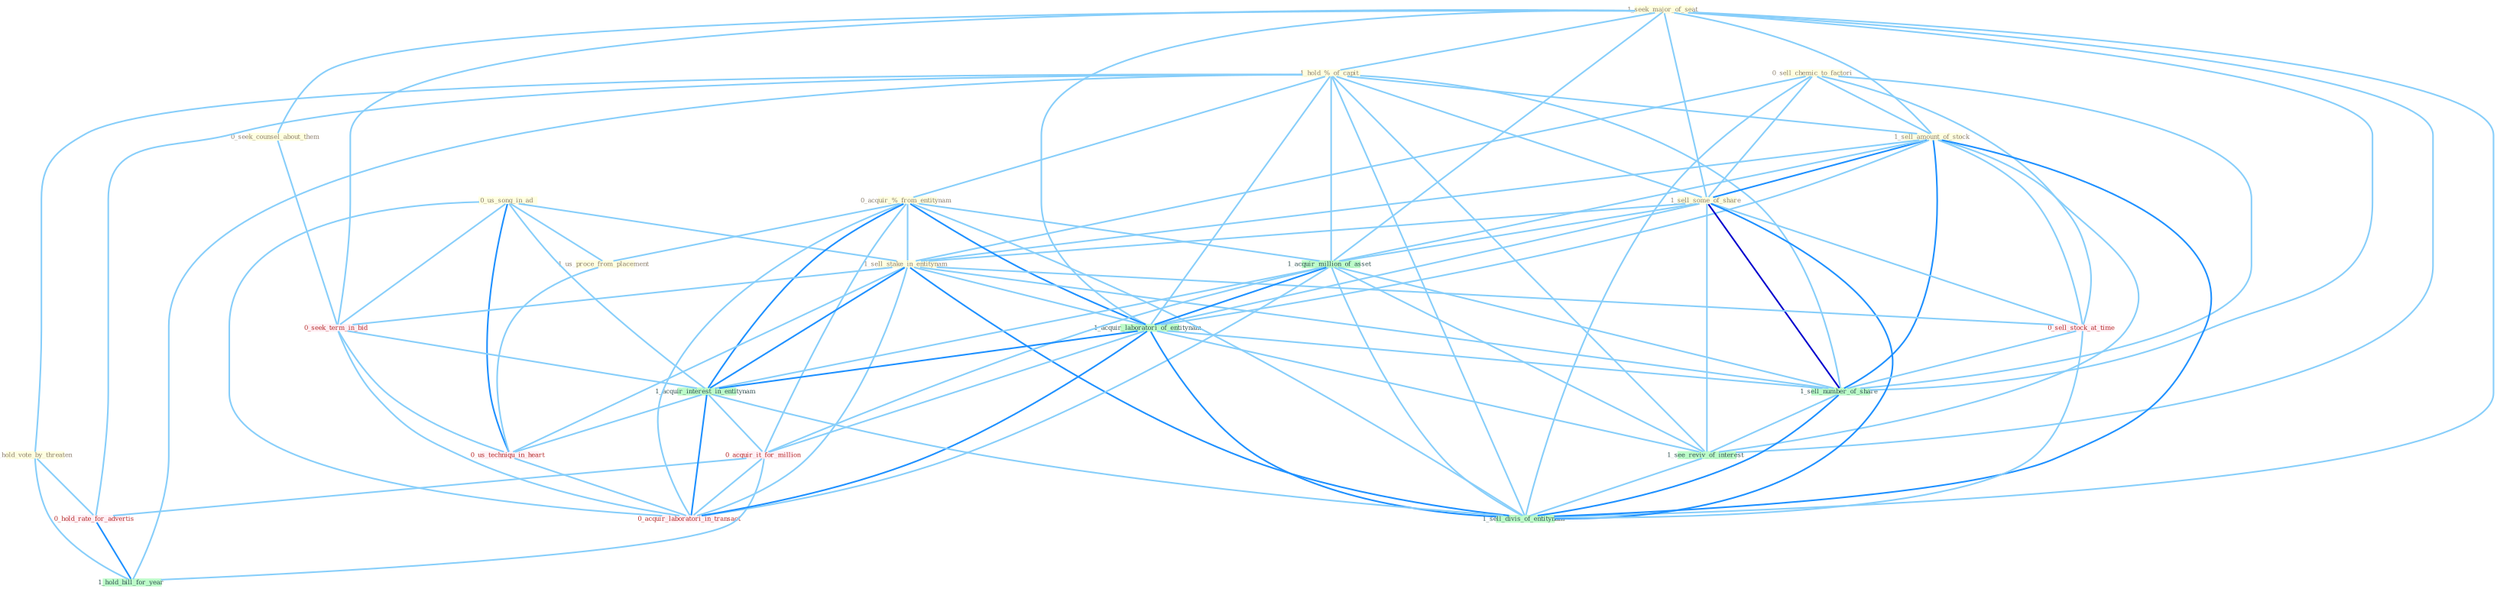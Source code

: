 Graph G{ 
    node
    [shape=polygon,style=filled,width=.5,height=.06,color="#BDFCC9",fixedsize=true,fontsize=4,
    fontcolor="#2f4f4f"];
    {node
    [color="#ffffe0", fontcolor="#8b7d6b"] "1_seek_major_of_seat " "0_sell_chemic_to_factori " "1_hold_%_of_capit " "0_hold_vote_by_threaten " "0_us_song_in_ad " "0_seek_counsel_about_them " "1_sell_amount_of_stock " "1_sell_some_of_share " "0_acquir_%_from_entitynam " "1_us_proce_from_placement " "1_sell_stake_in_entitynam "}
{node [color="#fff0f5", fontcolor="#b22222"] "0_seek_term_in_bid " "0_us_techniqu_in_heart " "0_acquir_it_for_million " "0_hold_rate_for_advertis " "0_acquir_laboratori_in_transact " "0_sell_stock_at_time "}
edge [color="#B0E2FF"];

	"1_seek_major_of_seat " -- "1_hold_%_of_capit " [w="1", color="#87cefa" ];
	"1_seek_major_of_seat " -- "0_seek_counsel_about_them " [w="1", color="#87cefa" ];
	"1_seek_major_of_seat " -- "1_sell_amount_of_stock " [w="1", color="#87cefa" ];
	"1_seek_major_of_seat " -- "1_sell_some_of_share " [w="1", color="#87cefa" ];
	"1_seek_major_of_seat " -- "1_acquir_million_of_asset " [w="1", color="#87cefa" ];
	"1_seek_major_of_seat " -- "1_acquir_laboratori_of_entitynam " [w="1", color="#87cefa" ];
	"1_seek_major_of_seat " -- "0_seek_term_in_bid " [w="1", color="#87cefa" ];
	"1_seek_major_of_seat " -- "1_sell_number_of_share " [w="1", color="#87cefa" ];
	"1_seek_major_of_seat " -- "1_see_reviv_of_interest " [w="1", color="#87cefa" ];
	"1_seek_major_of_seat " -- "1_sell_divis_of_entitynam " [w="1", color="#87cefa" ];
	"0_sell_chemic_to_factori " -- "1_sell_amount_of_stock " [w="1", color="#87cefa" ];
	"0_sell_chemic_to_factori " -- "1_sell_some_of_share " [w="1", color="#87cefa" ];
	"0_sell_chemic_to_factori " -- "1_sell_stake_in_entitynam " [w="1", color="#87cefa" ];
	"0_sell_chemic_to_factori " -- "0_sell_stock_at_time " [w="1", color="#87cefa" ];
	"0_sell_chemic_to_factori " -- "1_sell_number_of_share " [w="1", color="#87cefa" ];
	"0_sell_chemic_to_factori " -- "1_sell_divis_of_entitynam " [w="1", color="#87cefa" ];
	"1_hold_%_of_capit " -- "0_hold_vote_by_threaten " [w="1", color="#87cefa" ];
	"1_hold_%_of_capit " -- "1_sell_amount_of_stock " [w="1", color="#87cefa" ];
	"1_hold_%_of_capit " -- "1_sell_some_of_share " [w="1", color="#87cefa" ];
	"1_hold_%_of_capit " -- "0_acquir_%_from_entitynam " [w="1", color="#87cefa" ];
	"1_hold_%_of_capit " -- "1_acquir_million_of_asset " [w="1", color="#87cefa" ];
	"1_hold_%_of_capit " -- "1_acquir_laboratori_of_entitynam " [w="1", color="#87cefa" ];
	"1_hold_%_of_capit " -- "0_hold_rate_for_advertis " [w="1", color="#87cefa" ];
	"1_hold_%_of_capit " -- "1_sell_number_of_share " [w="1", color="#87cefa" ];
	"1_hold_%_of_capit " -- "1_see_reviv_of_interest " [w="1", color="#87cefa" ];
	"1_hold_%_of_capit " -- "1_hold_bill_for_year " [w="1", color="#87cefa" ];
	"1_hold_%_of_capit " -- "1_sell_divis_of_entitynam " [w="1", color="#87cefa" ];
	"0_hold_vote_by_threaten " -- "0_hold_rate_for_advertis " [w="1", color="#87cefa" ];
	"0_hold_vote_by_threaten " -- "1_hold_bill_for_year " [w="1", color="#87cefa" ];
	"0_us_song_in_ad " -- "1_us_proce_from_placement " [w="1", color="#87cefa" ];
	"0_us_song_in_ad " -- "1_sell_stake_in_entitynam " [w="1", color="#87cefa" ];
	"0_us_song_in_ad " -- "0_seek_term_in_bid " [w="1", color="#87cefa" ];
	"0_us_song_in_ad " -- "1_acquir_interest_in_entitynam " [w="1", color="#87cefa" ];
	"0_us_song_in_ad " -- "0_us_techniqu_in_heart " [w="2", color="#1e90ff" , len=0.8];
	"0_us_song_in_ad " -- "0_acquir_laboratori_in_transact " [w="1", color="#87cefa" ];
	"0_seek_counsel_about_them " -- "0_seek_term_in_bid " [w="1", color="#87cefa" ];
	"1_sell_amount_of_stock " -- "1_sell_some_of_share " [w="2", color="#1e90ff" , len=0.8];
	"1_sell_amount_of_stock " -- "1_sell_stake_in_entitynam " [w="1", color="#87cefa" ];
	"1_sell_amount_of_stock " -- "1_acquir_million_of_asset " [w="1", color="#87cefa" ];
	"1_sell_amount_of_stock " -- "1_acquir_laboratori_of_entitynam " [w="1", color="#87cefa" ];
	"1_sell_amount_of_stock " -- "0_sell_stock_at_time " [w="1", color="#87cefa" ];
	"1_sell_amount_of_stock " -- "1_sell_number_of_share " [w="2", color="#1e90ff" , len=0.8];
	"1_sell_amount_of_stock " -- "1_see_reviv_of_interest " [w="1", color="#87cefa" ];
	"1_sell_amount_of_stock " -- "1_sell_divis_of_entitynam " [w="2", color="#1e90ff" , len=0.8];
	"1_sell_some_of_share " -- "1_sell_stake_in_entitynam " [w="1", color="#87cefa" ];
	"1_sell_some_of_share " -- "1_acquir_million_of_asset " [w="1", color="#87cefa" ];
	"1_sell_some_of_share " -- "1_acquir_laboratori_of_entitynam " [w="1", color="#87cefa" ];
	"1_sell_some_of_share " -- "0_sell_stock_at_time " [w="1", color="#87cefa" ];
	"1_sell_some_of_share " -- "1_sell_number_of_share " [w="3", color="#0000cd" , len=0.6];
	"1_sell_some_of_share " -- "1_see_reviv_of_interest " [w="1", color="#87cefa" ];
	"1_sell_some_of_share " -- "1_sell_divis_of_entitynam " [w="2", color="#1e90ff" , len=0.8];
	"0_acquir_%_from_entitynam " -- "1_us_proce_from_placement " [w="1", color="#87cefa" ];
	"0_acquir_%_from_entitynam " -- "1_sell_stake_in_entitynam " [w="1", color="#87cefa" ];
	"0_acquir_%_from_entitynam " -- "1_acquir_million_of_asset " [w="1", color="#87cefa" ];
	"0_acquir_%_from_entitynam " -- "1_acquir_laboratori_of_entitynam " [w="2", color="#1e90ff" , len=0.8];
	"0_acquir_%_from_entitynam " -- "1_acquir_interest_in_entitynam " [w="2", color="#1e90ff" , len=0.8];
	"0_acquir_%_from_entitynam " -- "0_acquir_it_for_million " [w="1", color="#87cefa" ];
	"0_acquir_%_from_entitynam " -- "0_acquir_laboratori_in_transact " [w="1", color="#87cefa" ];
	"0_acquir_%_from_entitynam " -- "1_sell_divis_of_entitynam " [w="1", color="#87cefa" ];
	"1_us_proce_from_placement " -- "0_us_techniqu_in_heart " [w="1", color="#87cefa" ];
	"1_sell_stake_in_entitynam " -- "1_acquir_laboratori_of_entitynam " [w="1", color="#87cefa" ];
	"1_sell_stake_in_entitynam " -- "0_seek_term_in_bid " [w="1", color="#87cefa" ];
	"1_sell_stake_in_entitynam " -- "1_acquir_interest_in_entitynam " [w="2", color="#1e90ff" , len=0.8];
	"1_sell_stake_in_entitynam " -- "0_us_techniqu_in_heart " [w="1", color="#87cefa" ];
	"1_sell_stake_in_entitynam " -- "0_acquir_laboratori_in_transact " [w="1", color="#87cefa" ];
	"1_sell_stake_in_entitynam " -- "0_sell_stock_at_time " [w="1", color="#87cefa" ];
	"1_sell_stake_in_entitynam " -- "1_sell_number_of_share " [w="1", color="#87cefa" ];
	"1_sell_stake_in_entitynam " -- "1_sell_divis_of_entitynam " [w="2", color="#1e90ff" , len=0.8];
	"1_acquir_million_of_asset " -- "1_acquir_laboratori_of_entitynam " [w="2", color="#1e90ff" , len=0.8];
	"1_acquir_million_of_asset " -- "1_acquir_interest_in_entitynam " [w="1", color="#87cefa" ];
	"1_acquir_million_of_asset " -- "0_acquir_it_for_million " [w="1", color="#87cefa" ];
	"1_acquir_million_of_asset " -- "0_acquir_laboratori_in_transact " [w="1", color="#87cefa" ];
	"1_acquir_million_of_asset " -- "1_sell_number_of_share " [w="1", color="#87cefa" ];
	"1_acquir_million_of_asset " -- "1_see_reviv_of_interest " [w="1", color="#87cefa" ];
	"1_acquir_million_of_asset " -- "1_sell_divis_of_entitynam " [w="1", color="#87cefa" ];
	"1_acquir_laboratori_of_entitynam " -- "1_acquir_interest_in_entitynam " [w="2", color="#1e90ff" , len=0.8];
	"1_acquir_laboratori_of_entitynam " -- "0_acquir_it_for_million " [w="1", color="#87cefa" ];
	"1_acquir_laboratori_of_entitynam " -- "0_acquir_laboratori_in_transact " [w="2", color="#1e90ff" , len=0.8];
	"1_acquir_laboratori_of_entitynam " -- "1_sell_number_of_share " [w="1", color="#87cefa" ];
	"1_acquir_laboratori_of_entitynam " -- "1_see_reviv_of_interest " [w="1", color="#87cefa" ];
	"1_acquir_laboratori_of_entitynam " -- "1_sell_divis_of_entitynam " [w="2", color="#1e90ff" , len=0.8];
	"0_seek_term_in_bid " -- "1_acquir_interest_in_entitynam " [w="1", color="#87cefa" ];
	"0_seek_term_in_bid " -- "0_us_techniqu_in_heart " [w="1", color="#87cefa" ];
	"0_seek_term_in_bid " -- "0_acquir_laboratori_in_transact " [w="1", color="#87cefa" ];
	"1_acquir_interest_in_entitynam " -- "0_us_techniqu_in_heart " [w="1", color="#87cefa" ];
	"1_acquir_interest_in_entitynam " -- "0_acquir_it_for_million " [w="1", color="#87cefa" ];
	"1_acquir_interest_in_entitynam " -- "0_acquir_laboratori_in_transact " [w="2", color="#1e90ff" , len=0.8];
	"1_acquir_interest_in_entitynam " -- "1_sell_divis_of_entitynam " [w="1", color="#87cefa" ];
	"0_us_techniqu_in_heart " -- "0_acquir_laboratori_in_transact " [w="1", color="#87cefa" ];
	"0_acquir_it_for_million " -- "0_hold_rate_for_advertis " [w="1", color="#87cefa" ];
	"0_acquir_it_for_million " -- "0_acquir_laboratori_in_transact " [w="1", color="#87cefa" ];
	"0_acquir_it_for_million " -- "1_hold_bill_for_year " [w="1", color="#87cefa" ];
	"0_hold_rate_for_advertis " -- "1_hold_bill_for_year " [w="2", color="#1e90ff" , len=0.8];
	"0_sell_stock_at_time " -- "1_sell_number_of_share " [w="1", color="#87cefa" ];
	"0_sell_stock_at_time " -- "1_sell_divis_of_entitynam " [w="1", color="#87cefa" ];
	"1_sell_number_of_share " -- "1_see_reviv_of_interest " [w="1", color="#87cefa" ];
	"1_sell_number_of_share " -- "1_sell_divis_of_entitynam " [w="2", color="#1e90ff" , len=0.8];
	"1_see_reviv_of_interest " -- "1_sell_divis_of_entitynam " [w="1", color="#87cefa" ];
}